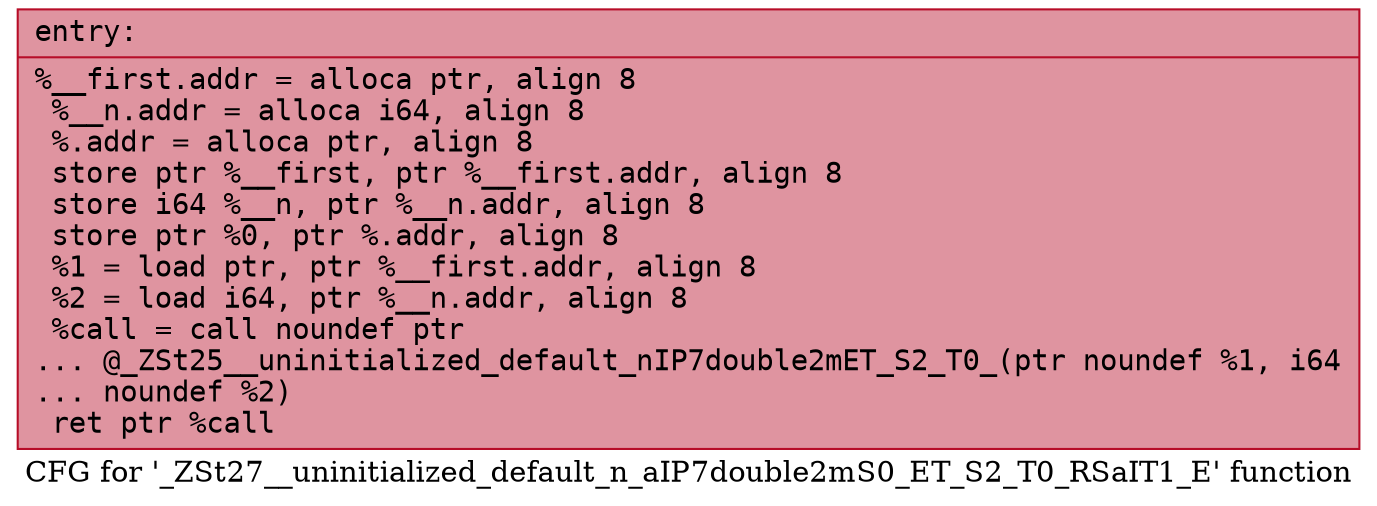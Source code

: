 digraph "CFG for '_ZSt27__uninitialized_default_n_aIP7double2mS0_ET_S2_T0_RSaIT1_E' function" {
	label="CFG for '_ZSt27__uninitialized_default_n_aIP7double2mS0_ET_S2_T0_RSaIT1_E' function";

	Node0x55b8244afee0 [shape=record,color="#b70d28ff", style=filled, fillcolor="#b70d2870" fontname="Courier",label="{entry:\l|  %__first.addr = alloca ptr, align 8\l  %__n.addr = alloca i64, align 8\l  %.addr = alloca ptr, align 8\l  store ptr %__first, ptr %__first.addr, align 8\l  store i64 %__n, ptr %__n.addr, align 8\l  store ptr %0, ptr %.addr, align 8\l  %1 = load ptr, ptr %__first.addr, align 8\l  %2 = load i64, ptr %__n.addr, align 8\l  %call = call noundef ptr\l... @_ZSt25__uninitialized_default_nIP7double2mET_S2_T0_(ptr noundef %1, i64\l... noundef %2)\l  ret ptr %call\l}"];
}
